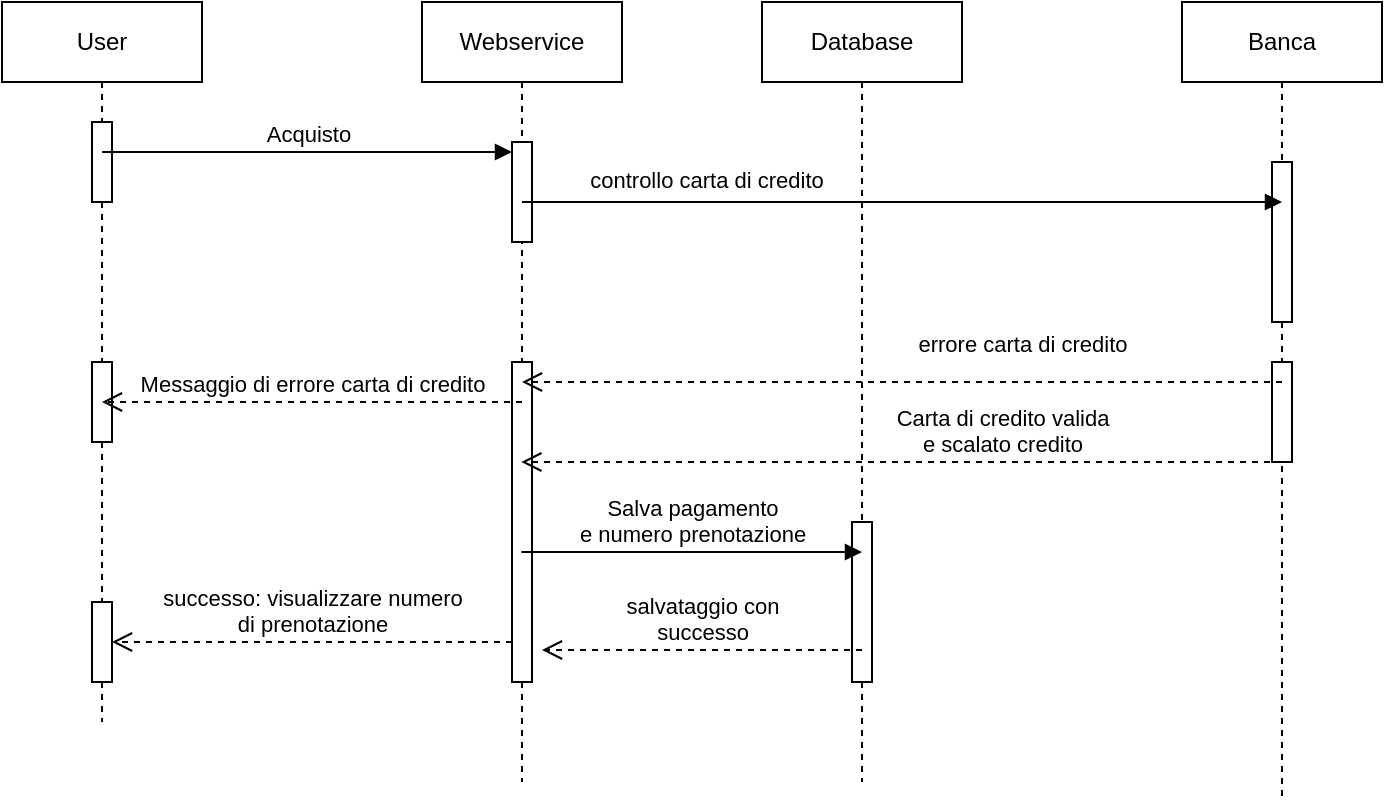 <mxfile version="22.1.3" type="github">
  <diagram name="Pagina-1" id="RP7KV6aXgqFmq6-9loz_">
    <mxGraphModel dx="905" dy="679" grid="1" gridSize="10" guides="1" tooltips="1" connect="1" arrows="1" fold="1" page="1" pageScale="1" pageWidth="827" pageHeight="1169" math="0" shadow="0">
      <root>
        <mxCell id="0" />
        <mxCell id="1" parent="0" />
        <mxCell id="oXJtf28xgN39in3EccgU-4" value="User" style="shape=umlLifeline;perimeter=lifelinePerimeter;whiteSpace=wrap;html=1;container=1;dropTarget=0;collapsible=0;recursiveResize=0;outlineConnect=0;portConstraint=eastwest;newEdgeStyle={&quot;curved&quot;:0,&quot;rounded&quot;:0};" vertex="1" parent="1">
          <mxGeometry x="80" y="40" width="100" height="360" as="geometry" />
        </mxCell>
        <mxCell id="oXJtf28xgN39in3EccgU-14" value="" style="html=1;points=[[0,0,0,0,5],[0,1,0,0,-5],[1,0,0,0,5],[1,1,0,0,-5]];perimeter=orthogonalPerimeter;outlineConnect=0;targetShapes=umlLifeline;portConstraint=eastwest;newEdgeStyle={&quot;curved&quot;:0,&quot;rounded&quot;:0};" vertex="1" parent="oXJtf28xgN39in3EccgU-4">
          <mxGeometry x="45" y="60" width="10" height="40" as="geometry" />
        </mxCell>
        <mxCell id="oXJtf28xgN39in3EccgU-29" value="" style="html=1;points=[[0,0,0,0,5],[0,1,0,0,-5],[1,0,0,0,5],[1,1,0,0,-5]];perimeter=orthogonalPerimeter;outlineConnect=0;targetShapes=umlLifeline;portConstraint=eastwest;newEdgeStyle={&quot;curved&quot;:0,&quot;rounded&quot;:0};" vertex="1" parent="oXJtf28xgN39in3EccgU-4">
          <mxGeometry x="45" y="180" width="10" height="40" as="geometry" />
        </mxCell>
        <mxCell id="oXJtf28xgN39in3EccgU-36" value="" style="html=1;points=[[0,0,0,0,5],[0,1,0,0,-5],[1,0,0,0,5],[1,1,0,0,-5]];perimeter=orthogonalPerimeter;outlineConnect=0;targetShapes=umlLifeline;portConstraint=eastwest;newEdgeStyle={&quot;curved&quot;:0,&quot;rounded&quot;:0};" vertex="1" parent="oXJtf28xgN39in3EccgU-4">
          <mxGeometry x="45" y="300" width="10" height="40" as="geometry" />
        </mxCell>
        <mxCell id="oXJtf28xgN39in3EccgU-6" value="Webservice" style="shape=umlLifeline;perimeter=lifelinePerimeter;whiteSpace=wrap;html=1;container=1;dropTarget=0;collapsible=0;recursiveResize=0;outlineConnect=0;portConstraint=eastwest;newEdgeStyle={&quot;curved&quot;:0,&quot;rounded&quot;:0};" vertex="1" parent="1">
          <mxGeometry x="290" y="40" width="100" height="390" as="geometry" />
        </mxCell>
        <mxCell id="oXJtf28xgN39in3EccgU-17" value="" style="html=1;points=[[0,0,0,0,5],[0,1,0,0,-5],[1,0,0,0,5],[1,1,0,0,-5]];perimeter=orthogonalPerimeter;outlineConnect=0;targetShapes=umlLifeline;portConstraint=eastwest;newEdgeStyle={&quot;curved&quot;:0,&quot;rounded&quot;:0};" vertex="1" parent="oXJtf28xgN39in3EccgU-6">
          <mxGeometry x="45" y="70" width="10" height="50" as="geometry" />
        </mxCell>
        <mxCell id="oXJtf28xgN39in3EccgU-27" value="" style="html=1;points=[[0,0,0,0,5],[0,1,0,0,-5],[1,0,0,0,5],[1,1,0,0,-5]];perimeter=orthogonalPerimeter;outlineConnect=0;targetShapes=umlLifeline;portConstraint=eastwest;newEdgeStyle={&quot;curved&quot;:0,&quot;rounded&quot;:0};" vertex="1" parent="oXJtf28xgN39in3EccgU-6">
          <mxGeometry x="45" y="180" width="10" height="160" as="geometry" />
        </mxCell>
        <mxCell id="oXJtf28xgN39in3EccgU-7" value="Banca" style="shape=umlLifeline;perimeter=lifelinePerimeter;whiteSpace=wrap;html=1;container=1;dropTarget=0;collapsible=0;recursiveResize=0;outlineConnect=0;portConstraint=eastwest;newEdgeStyle={&quot;curved&quot;:0,&quot;rounded&quot;:0};" vertex="1" parent="1">
          <mxGeometry x="670" y="40" width="100" height="400" as="geometry" />
        </mxCell>
        <mxCell id="oXJtf28xgN39in3EccgU-19" value="" style="html=1;points=[[0,0,0,0,5],[0,1,0,0,-5],[1,0,0,0,5],[1,1,0,0,-5]];perimeter=orthogonalPerimeter;outlineConnect=0;targetShapes=umlLifeline;portConstraint=eastwest;newEdgeStyle={&quot;curved&quot;:0,&quot;rounded&quot;:0};" vertex="1" parent="oXJtf28xgN39in3EccgU-7">
          <mxGeometry x="45" y="80" width="10" height="80" as="geometry" />
        </mxCell>
        <mxCell id="oXJtf28xgN39in3EccgU-28" value="" style="html=1;points=[[0,0,0,0,5],[0,1,0,0,-5],[1,0,0,0,5],[1,1,0,0,-5]];perimeter=orthogonalPerimeter;outlineConnect=0;targetShapes=umlLifeline;portConstraint=eastwest;newEdgeStyle={&quot;curved&quot;:0,&quot;rounded&quot;:0};" vertex="1" parent="oXJtf28xgN39in3EccgU-7">
          <mxGeometry x="45" y="180" width="10" height="50" as="geometry" />
        </mxCell>
        <mxCell id="oXJtf28xgN39in3EccgU-12" value="Acquisto" style="html=1;verticalAlign=bottom;endArrow=block;curved=0;rounded=0;entryX=0;entryY=0;entryDx=0;entryDy=5;entryPerimeter=0;" edge="1" target="oXJtf28xgN39in3EccgU-17" parent="1" source="oXJtf28xgN39in3EccgU-4">
          <mxGeometry relative="1" as="geometry">
            <mxPoint x="150" y="125" as="sourcePoint" />
            <mxPoint x="265" y="125" as="targetPoint" />
          </mxGeometry>
        </mxCell>
        <mxCell id="oXJtf28xgN39in3EccgU-15" value="Database" style="shape=umlLifeline;perimeter=lifelinePerimeter;whiteSpace=wrap;html=1;container=1;dropTarget=0;collapsible=0;recursiveResize=0;outlineConnect=0;portConstraint=eastwest;newEdgeStyle={&quot;curved&quot;:0,&quot;rounded&quot;:0};" vertex="1" parent="1">
          <mxGeometry x="460" y="40" width="100" height="390" as="geometry" />
        </mxCell>
        <mxCell id="oXJtf28xgN39in3EccgU-32" value="" style="html=1;points=[[0,0,0,0,5],[0,1,0,0,-5],[1,0,0,0,5],[1,1,0,0,-5]];perimeter=orthogonalPerimeter;outlineConnect=0;targetShapes=umlLifeline;portConstraint=eastwest;newEdgeStyle={&quot;curved&quot;:0,&quot;rounded&quot;:0};" vertex="1" parent="oXJtf28xgN39in3EccgU-15">
          <mxGeometry x="45" y="260" width="10" height="80" as="geometry" />
        </mxCell>
        <mxCell id="oXJtf28xgN39in3EccgU-18" value="controllo carta di credito" style="html=1;verticalAlign=bottom;endArrow=block;curved=0;rounded=0;" edge="1" parent="1" source="oXJtf28xgN39in3EccgU-6">
          <mxGeometry x="-0.516" y="2" relative="1" as="geometry">
            <mxPoint x="413.5" y="143" as="sourcePoint" />
            <mxPoint x="720" y="140" as="targetPoint" />
            <mxPoint as="offset" />
          </mxGeometry>
        </mxCell>
        <mxCell id="oXJtf28xgN39in3EccgU-26" value="errore carta di credito" style="html=1;verticalAlign=bottom;endArrow=open;dashed=1;endSize=8;curved=0;rounded=0;" edge="1" parent="1" target="oXJtf28xgN39in3EccgU-6">
          <mxGeometry x="-0.316" y="-10" relative="1" as="geometry">
            <mxPoint x="720" y="230" as="sourcePoint" />
            <mxPoint x="569.667" y="230" as="targetPoint" />
            <mxPoint as="offset" />
          </mxGeometry>
        </mxCell>
        <mxCell id="oXJtf28xgN39in3EccgU-30" value="Messaggio di errore carta di credito" style="html=1;verticalAlign=bottom;endArrow=open;dashed=1;endSize=8;curved=0;rounded=0;" edge="1" parent="1" target="oXJtf28xgN39in3EccgU-4">
          <mxGeometry relative="1" as="geometry">
            <mxPoint x="340" y="240" as="sourcePoint" />
            <mxPoint x="260" y="240" as="targetPoint" />
          </mxGeometry>
        </mxCell>
        <mxCell id="oXJtf28xgN39in3EccgU-31" value="Carta di credito valida&lt;br&gt;e scalato credito" style="html=1;verticalAlign=bottom;endArrow=open;dashed=1;endSize=8;curved=0;rounded=0;" edge="1" parent="1">
          <mxGeometry x="-0.264" relative="1" as="geometry">
            <mxPoint x="720" y="270" as="sourcePoint" />
            <mxPoint x="339.667" y="270" as="targetPoint" />
            <mxPoint as="offset" />
          </mxGeometry>
        </mxCell>
        <mxCell id="oXJtf28xgN39in3EccgU-33" value="Salva pagamento&lt;br&gt;e numero prenotazione" style="html=1;verticalAlign=bottom;endArrow=block;curved=0;rounded=0;" edge="1" parent="1">
          <mxGeometry relative="1" as="geometry">
            <mxPoint x="339.667" y="315" as="sourcePoint" />
            <mxPoint x="510" y="315" as="targetPoint" />
          </mxGeometry>
        </mxCell>
        <mxCell id="oXJtf28xgN39in3EccgU-34" value="salvataggio con&lt;br&gt;successo" style="html=1;verticalAlign=bottom;endArrow=open;dashed=1;endSize=8;curved=0;rounded=0;" edge="1" parent="1">
          <mxGeometry relative="1" as="geometry">
            <mxPoint x="510" y="364" as="sourcePoint" />
            <mxPoint x="350" y="364" as="targetPoint" />
          </mxGeometry>
        </mxCell>
        <mxCell id="oXJtf28xgN39in3EccgU-35" value="successo: visualizzare numero&lt;br&gt;di prenotazione" style="html=1;verticalAlign=bottom;endArrow=open;dashed=1;endSize=8;curved=0;rounded=0;" edge="1" parent="1">
          <mxGeometry relative="1" as="geometry">
            <mxPoint x="335" y="360" as="sourcePoint" />
            <mxPoint x="135" y="360" as="targetPoint" />
          </mxGeometry>
        </mxCell>
      </root>
    </mxGraphModel>
  </diagram>
</mxfile>
